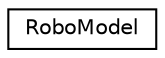 digraph "Graphical Class Hierarchy"
{
  edge [fontname="Helvetica",fontsize="10",labelfontname="Helvetica",labelfontsize="10"];
  node [fontname="Helvetica",fontsize="10",shape=record];
  rankdir="LR";
  Node1 [label="RoboModel",height=0.2,width=0.4,color="black", fillcolor="white", style="filled",URL="$classRoboModel.html"];
}
